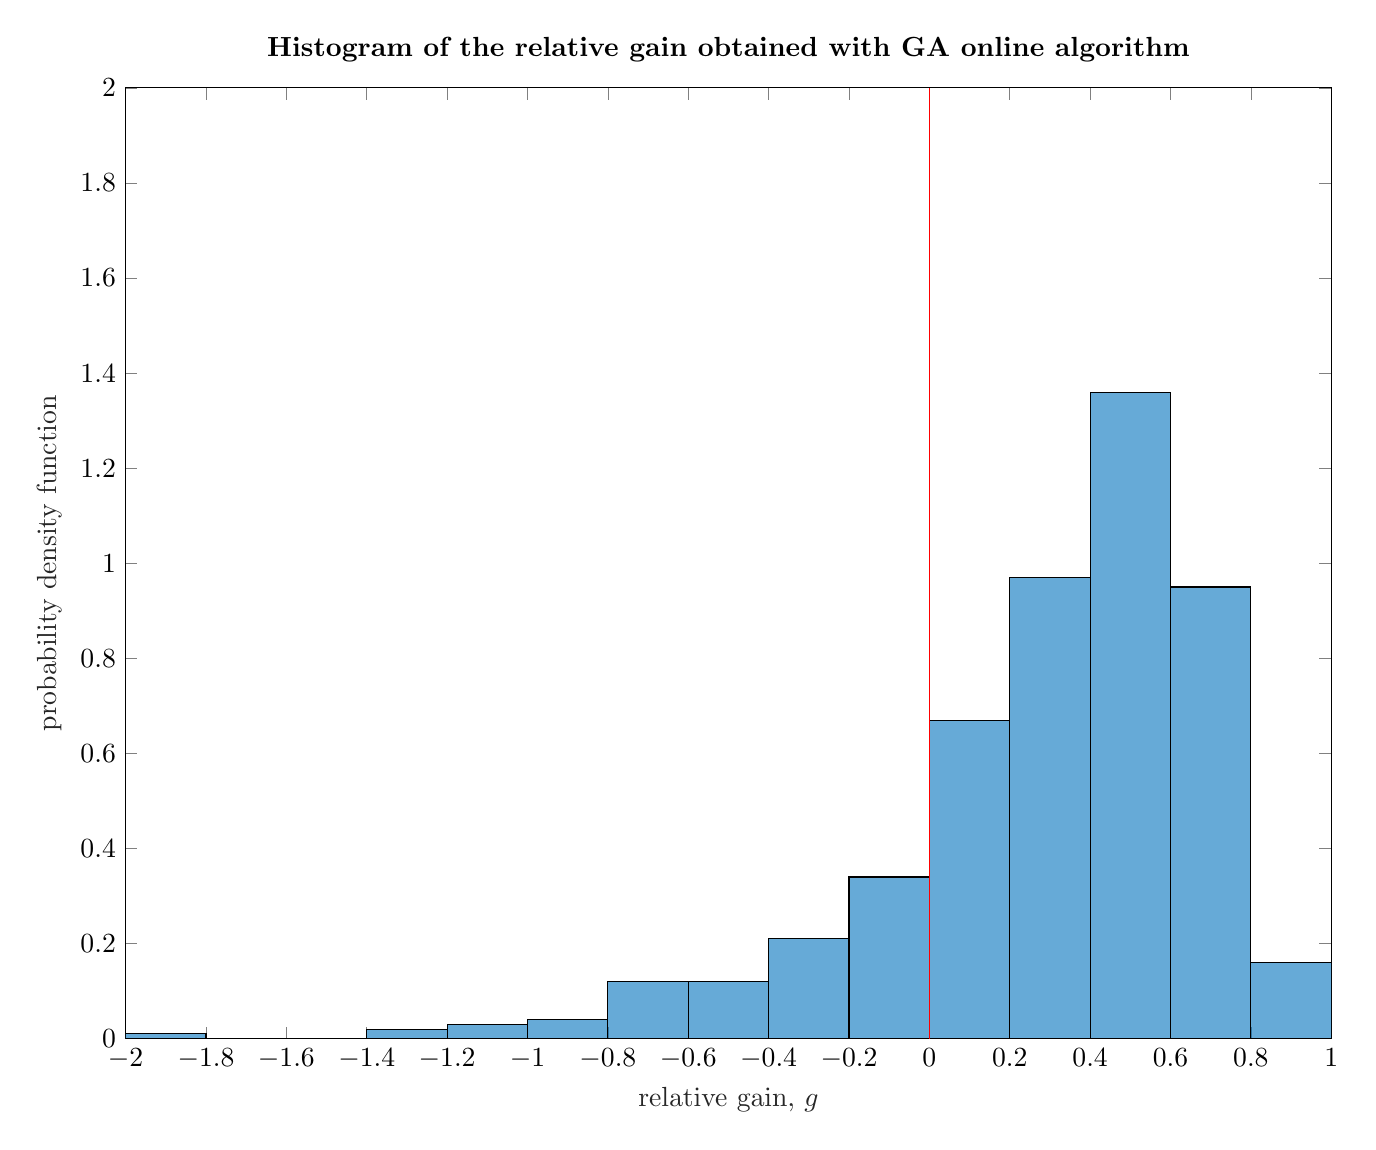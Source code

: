 % This file was created by matlab2tikz.
%
%The latest updates can be retrieved from
%  http://www.mathworks.com/matlabcentral/fileexchange/22022-matlab2tikz-matlab2tikz
%where you can also make suggestions and rate matlab2tikz.
%
\definecolor{mycolor1}{rgb}{0.0,0.447,0.741}%
%
\begin{tikzpicture}

\begin{axis}[%
width=6.028in,
height=4.754in,
at={(1.011in,0.642in)},
scale only axis,
xmin=-2,
xmax=1,
xlabel style={font=\color{white!15!black}},
xlabel={relative gain, $g$},
ymin=0,
ymax=2,
ylabel style={font=\color{white!15!black}},
ylabel={probability density function},
axis background/.style={fill=white},
title style={font=\bfseries},
title={Histogram of the relative gain obtained with GA online algorithm}
]
\addplot[ybar interval, fill=mycolor1, fill opacity=0.6, draw=black, area legend] table[row sep=crcr] {%
x	y\\
-2	0.01\\
-1.8	0\\
-1.6	0\\
-1.4	0.02\\
-1.2	0.03\\
-1	0.04\\
-0.8	0.12\\
-0.6	0.12\\
-0.4	0.21\\
-0.2	0.34\\
0	0.67\\
0.2	0.97\\
0.4	1.36\\
0.6	0.95\\
0.8	0.16\\
1	0.16\\
};
\addplot [color=red, forget plot]
  table[row sep=crcr]{%
0	0\\
0	2\\
};
\end{axis}
\end{tikzpicture}%